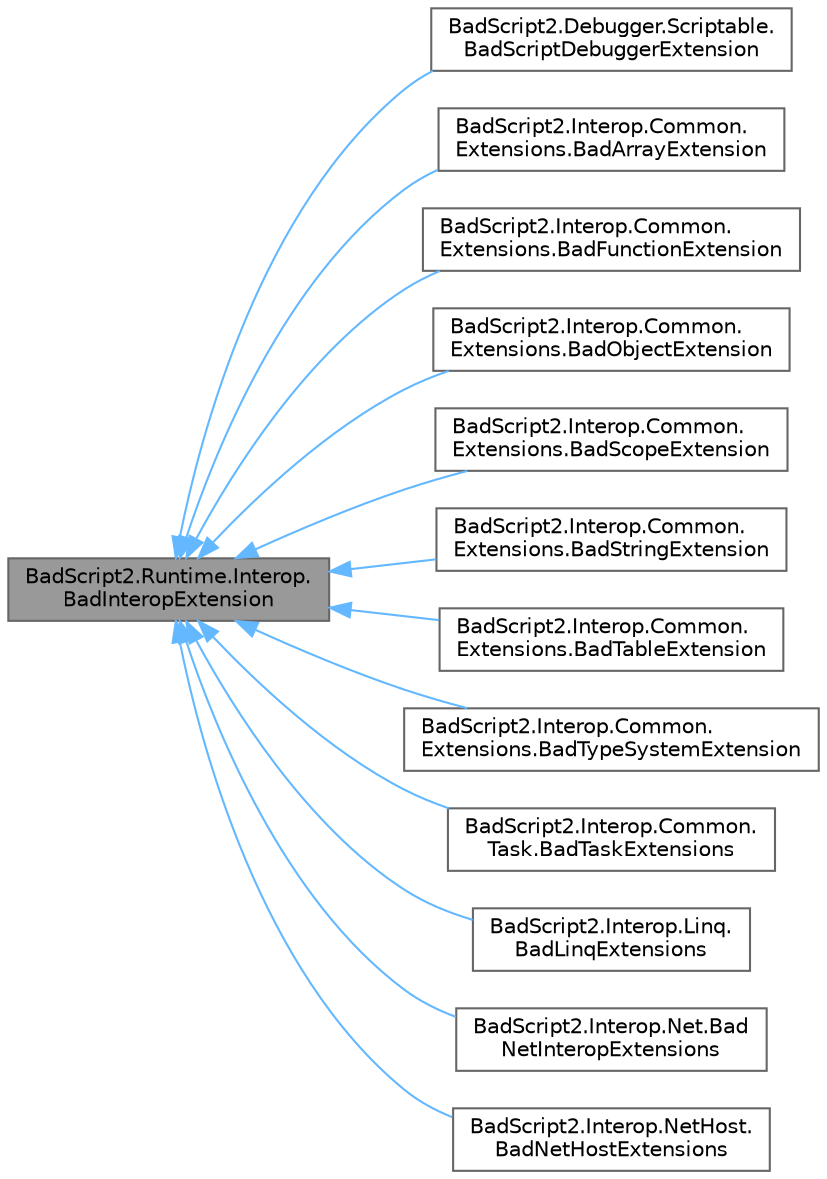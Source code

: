digraph "BadScript2.Runtime.Interop.BadInteropExtension"
{
 // LATEX_PDF_SIZE
  bgcolor="transparent";
  edge [fontname=Helvetica,fontsize=10,labelfontname=Helvetica,labelfontsize=10];
  node [fontname=Helvetica,fontsize=10,shape=box,height=0.2,width=0.4];
  rankdir="LR";
  Node1 [id="Node000001",label="BadScript2.Runtime.Interop.\lBadInteropExtension",height=0.2,width=0.4,color="gray40", fillcolor="grey60", style="filled", fontcolor="black",tooltip="Public Extension API for the BS2 Runtime."];
  Node1 -> Node2 [id="edge1_Node000001_Node000002",dir="back",color="steelblue1",style="solid",tooltip=" "];
  Node2 [id="Node000002",label="BadScript2.Debugger.Scriptable.\lBadScriptDebuggerExtension",height=0.2,width=0.4,color="gray40", fillcolor="white", style="filled",URL="$class_bad_script2_1_1_debugger_1_1_scriptable_1_1_bad_script_debugger_extension.html",tooltip=" "];
  Node1 -> Node3 [id="edge2_Node000001_Node000003",dir="back",color="steelblue1",style="solid",tooltip=" "];
  Node3 [id="Node000003",label="BadScript2.Interop.Common.\lExtensions.BadArrayExtension",height=0.2,width=0.4,color="gray40", fillcolor="white", style="filled",URL="$class_bad_script2_1_1_interop_1_1_common_1_1_extensions_1_1_bad_array_extension.html",tooltip="Implements Array Extensions."];
  Node1 -> Node4 [id="edge3_Node000001_Node000004",dir="back",color="steelblue1",style="solid",tooltip=" "];
  Node4 [id="Node000004",label="BadScript2.Interop.Common.\lExtensions.BadFunctionExtension",height=0.2,width=0.4,color="gray40", fillcolor="white", style="filled",URL="$class_bad_script2_1_1_interop_1_1_common_1_1_extensions_1_1_bad_function_extension.html",tooltip="Implements Function Extensions."];
  Node1 -> Node5 [id="edge4_Node000001_Node000005",dir="back",color="steelblue1",style="solid",tooltip=" "];
  Node5 [id="Node000005",label="BadScript2.Interop.Common.\lExtensions.BadObjectExtension",height=0.2,width=0.4,color="gray40", fillcolor="white", style="filled",URL="$class_bad_script2_1_1_interop_1_1_common_1_1_extensions_1_1_bad_object_extension.html",tooltip="Implements Generic Object Extensions."];
  Node1 -> Node6 [id="edge5_Node000001_Node000006",dir="back",color="steelblue1",style="solid",tooltip=" "];
  Node6 [id="Node000006",label="BadScript2.Interop.Common.\lExtensions.BadScopeExtension",height=0.2,width=0.4,color="gray40", fillcolor="white", style="filled",URL="$class_bad_script2_1_1_interop_1_1_common_1_1_extensions_1_1_bad_scope_extension.html",tooltip="Implements Scope Extensions."];
  Node1 -> Node7 [id="edge6_Node000001_Node000007",dir="back",color="steelblue1",style="solid",tooltip=" "];
  Node7 [id="Node000007",label="BadScript2.Interop.Common.\lExtensions.BadStringExtension",height=0.2,width=0.4,color="gray40", fillcolor="white", style="filled",URL="$class_bad_script2_1_1_interop_1_1_common_1_1_extensions_1_1_bad_string_extension.html",tooltip="Implements String Extensions."];
  Node1 -> Node8 [id="edge7_Node000001_Node000008",dir="back",color="steelblue1",style="solid",tooltip=" "];
  Node8 [id="Node000008",label="BadScript2.Interop.Common.\lExtensions.BadTableExtension",height=0.2,width=0.4,color="gray40", fillcolor="white", style="filled",URL="$class_bad_script2_1_1_interop_1_1_common_1_1_extensions_1_1_bad_table_extension.html",tooltip="Implements Table Extensions."];
  Node1 -> Node9 [id="edge8_Node000001_Node000009",dir="back",color="steelblue1",style="solid",tooltip=" "];
  Node9 [id="Node000009",label="BadScript2.Interop.Common.\lExtensions.BadTypeSystemExtension",height=0.2,width=0.4,color="gray40", fillcolor="white", style="filled",URL="$class_bad_script2_1_1_interop_1_1_common_1_1_extensions_1_1_bad_type_system_extension.html",tooltip="Implements TypeSystem Extensions."];
  Node1 -> Node10 [id="edge9_Node000001_Node000010",dir="back",color="steelblue1",style="solid",tooltip=" "];
  Node10 [id="Node000010",label="BadScript2.Interop.Common.\lTask.BadTaskExtensions",height=0.2,width=0.4,color="gray40", fillcolor="white", style="filled",URL="$class_bad_script2_1_1_interop_1_1_common_1_1_task_1_1_bad_task_extensions.html",tooltip="Implements the 'AsTask' Function."];
  Node1 -> Node11 [id="edge10_Node000001_Node000011",dir="back",color="steelblue1",style="solid",tooltip=" "];
  Node11 [id="Node000011",label="BadScript2.Interop.Linq.\lBadLinqExtensions",height=0.2,width=0.4,color="gray40", fillcolor="white", style="filled",URL="$class_bad_script2_1_1_interop_1_1_linq_1_1_bad_linq_extensions.html",tooltip=" "];
  Node1 -> Node12 [id="edge11_Node000001_Node000012",dir="back",color="steelblue1",style="solid",tooltip=" "];
  Node12 [id="Node000012",label="BadScript2.Interop.Net.Bad\lNetInteropExtensions",height=0.2,width=0.4,color="gray40", fillcolor="white", style="filled",URL="$class_bad_script2_1_1_interop_1_1_net_1_1_bad_net_interop_extensions.html",tooltip=" "];
  Node1 -> Node13 [id="edge12_Node000001_Node000013",dir="back",color="steelblue1",style="solid",tooltip=" "];
  Node13 [id="Node000013",label="BadScript2.Interop.NetHost.\lBadNetHostExtensions",height=0.2,width=0.4,color="gray40", fillcolor="white", style="filled",URL="$class_bad_script2_1_1_interop_1_1_net_host_1_1_bad_net_host_extensions.html",tooltip=" "];
}
